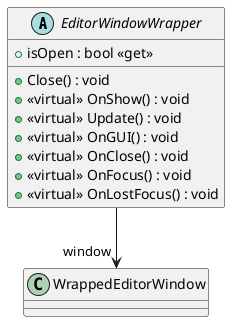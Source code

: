 @startuml
abstract class EditorWindowWrapper {
    + isOpen : bool <<get>>
    + Close() : void
    + <<virtual>> OnShow() : void
    + <<virtual>> Update() : void
    + <<virtual>> OnGUI() : void
    + <<virtual>> OnClose() : void
    + <<virtual>> OnFocus() : void
    + <<virtual>> OnLostFocus() : void
}
EditorWindowWrapper --> "window" WrappedEditorWindow
@enduml
